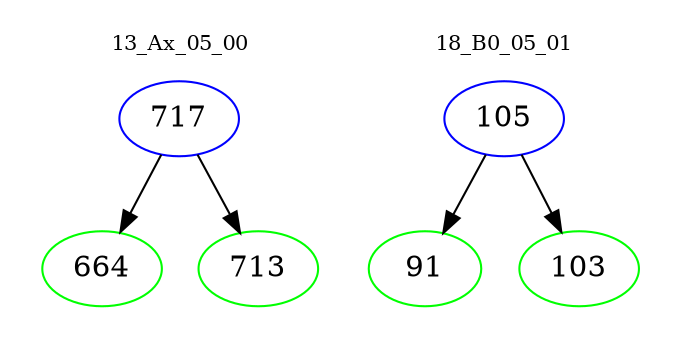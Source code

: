 digraph{
subgraph cluster_0 {
color = white
label = "13_Ax_05_00";
fontsize=10;
T0_717 [label="717", color="blue"]
T0_717 -> T0_664 [color="black"]
T0_664 [label="664", color="green"]
T0_717 -> T0_713 [color="black"]
T0_713 [label="713", color="green"]
}
subgraph cluster_1 {
color = white
label = "18_B0_05_01";
fontsize=10;
T1_105 [label="105", color="blue"]
T1_105 -> T1_91 [color="black"]
T1_91 [label="91", color="green"]
T1_105 -> T1_103 [color="black"]
T1_103 [label="103", color="green"]
}
}
